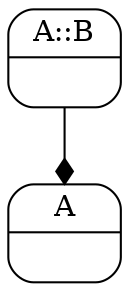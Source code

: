 digraph graph_title {
            graph[overlap=false, splines=true, bgcolor="white"]
"A" [shape=Mrecord, label="{A|\l}"]
"A::B" [shape=Mrecord, label="{A::B|\l}"]
"A::B" -> "A" [label="", arrowhead="diamond", arrowtail="diamond"]
}

